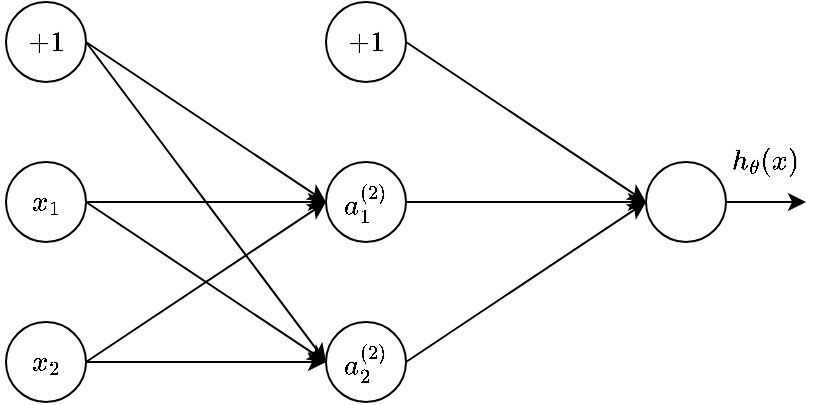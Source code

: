 <mxfile version="14.4.3" type="device"><diagram id="U7ini9oPj5Eck8PC8r7I" name="Page-1"><mxGraphModel dx="1102" dy="552" grid="1" gridSize="10" guides="1" tooltips="1" connect="1" arrows="1" fold="1" page="1" pageScale="1" pageWidth="850" pageHeight="1100" math="1" shadow="0"><root><mxCell id="0"/><mxCell id="1" parent="0"/><mxCell id="azSm0uiQtfGShxniKuDt-1" value="$$+1$$" style="ellipse;whiteSpace=wrap;html=1;aspect=fixed;" parent="1" vertex="1"><mxGeometry x="80" y="40" width="40" height="40" as="geometry"/></mxCell><mxCell id="azSm0uiQtfGShxniKuDt-2" value="$$x_1$$" style="ellipse;whiteSpace=wrap;html=1;aspect=fixed;" parent="1" vertex="1"><mxGeometry x="80" y="120" width="40" height="40" as="geometry"/></mxCell><mxCell id="azSm0uiQtfGShxniKuDt-3" value="$$x_2$$" style="ellipse;whiteSpace=wrap;html=1;aspect=fixed;" parent="1" vertex="1"><mxGeometry x="80" y="200" width="40" height="40" as="geometry"/></mxCell><mxCell id="azSm0uiQtfGShxniKuDt-9" style="edgeStyle=orthogonalEdgeStyle;rounded=0;orthogonalLoop=1;jettySize=auto;html=1;exitX=1;exitY=0.5;exitDx=0;exitDy=0;" parent="1" source="azSm0uiQtfGShxniKuDt-4" edge="1"><mxGeometry relative="1" as="geometry"><mxPoint x="480" y="140" as="targetPoint"/></mxGeometry></mxCell><mxCell id="azSm0uiQtfGShxniKuDt-4" value="" style="ellipse;whiteSpace=wrap;html=1;aspect=fixed;" parent="1" vertex="1"><mxGeometry x="400" y="120" width="40" height="40" as="geometry"/></mxCell><mxCell id="azSm0uiQtfGShxniKuDt-10" value="$$h_{\theta}(x)$$" style="text;html=1;strokeColor=none;fillColor=none;align=center;verticalAlign=middle;whiteSpace=wrap;rounded=0;" parent="1" vertex="1"><mxGeometry x="440" y="110" width="40" height="20" as="geometry"/></mxCell><mxCell id="WLc9oqguDh0ImwNnT2yq-1" value="$$+1$$" style="ellipse;whiteSpace=wrap;html=1;aspect=fixed;" vertex="1" parent="1"><mxGeometry x="240" y="40" width="40" height="40" as="geometry"/></mxCell><mxCell id="WLc9oqguDh0ImwNnT2yq-2" value="$$a^{(2)}_1$$" style="ellipse;whiteSpace=wrap;html=1;aspect=fixed;" vertex="1" parent="1"><mxGeometry x="240" y="120" width="40" height="40" as="geometry"/></mxCell><mxCell id="WLc9oqguDh0ImwNnT2yq-3" value="$$a^{(2)}&lt;br&gt;_2$$" style="ellipse;whiteSpace=wrap;html=1;aspect=fixed;" vertex="1" parent="1"><mxGeometry x="240" y="200" width="40" height="40" as="geometry"/></mxCell><mxCell id="WLc9oqguDh0ImwNnT2yq-4" value="" style="endArrow=classic;html=1;exitX=1;exitY=0.5;exitDx=0;exitDy=0;entryX=0;entryY=0.5;entryDx=0;entryDy=0;" edge="1" parent="1" source="azSm0uiQtfGShxniKuDt-1" target="WLc9oqguDh0ImwNnT2yq-2"><mxGeometry width="50" height="50" relative="1" as="geometry"><mxPoint x="400" y="300" as="sourcePoint"/><mxPoint x="450" y="250" as="targetPoint"/></mxGeometry></mxCell><mxCell id="WLc9oqguDh0ImwNnT2yq-5" value="" style="endArrow=classic;html=1;exitX=1;exitY=0.5;exitDx=0;exitDy=0;entryX=0;entryY=0.5;entryDx=0;entryDy=0;" edge="1" parent="1" source="azSm0uiQtfGShxniKuDt-2" target="WLc9oqguDh0ImwNnT2yq-2"><mxGeometry width="50" height="50" relative="1" as="geometry"><mxPoint x="130" y="70" as="sourcePoint"/><mxPoint x="250" y="150" as="targetPoint"/></mxGeometry></mxCell><mxCell id="WLc9oqguDh0ImwNnT2yq-6" value="" style="endArrow=classic;html=1;exitX=1;exitY=0.5;exitDx=0;exitDy=0;entryX=0;entryY=0.5;entryDx=0;entryDy=0;" edge="1" parent="1" source="azSm0uiQtfGShxniKuDt-3" target="WLc9oqguDh0ImwNnT2yq-2"><mxGeometry width="50" height="50" relative="1" as="geometry"><mxPoint x="140" y="80" as="sourcePoint"/><mxPoint x="260" y="160" as="targetPoint"/></mxGeometry></mxCell><mxCell id="WLc9oqguDh0ImwNnT2yq-7" value="" style="endArrow=classic;html=1;exitX=1;exitY=0.5;exitDx=0;exitDy=0;entryX=0;entryY=0.5;entryDx=0;entryDy=0;" edge="1" parent="1" source="azSm0uiQtfGShxniKuDt-1" target="WLc9oqguDh0ImwNnT2yq-3"><mxGeometry width="50" height="50" relative="1" as="geometry"><mxPoint x="150" y="90" as="sourcePoint"/><mxPoint x="270" y="170" as="targetPoint"/></mxGeometry></mxCell><mxCell id="WLc9oqguDh0ImwNnT2yq-8" value="" style="endArrow=classic;html=1;exitX=1;exitY=0.5;exitDx=0;exitDy=0;entryX=0;entryY=0.5;entryDx=0;entryDy=0;" edge="1" parent="1" source="azSm0uiQtfGShxniKuDt-2" target="WLc9oqguDh0ImwNnT2yq-3"><mxGeometry width="50" height="50" relative="1" as="geometry"><mxPoint x="160" y="100" as="sourcePoint"/><mxPoint x="280" y="180" as="targetPoint"/></mxGeometry></mxCell><mxCell id="WLc9oqguDh0ImwNnT2yq-9" value="" style="endArrow=classic;html=1;exitX=1;exitY=0.5;exitDx=0;exitDy=0;entryX=0;entryY=0.5;entryDx=0;entryDy=0;" edge="1" parent="1" source="azSm0uiQtfGShxniKuDt-3" target="WLc9oqguDh0ImwNnT2yq-3"><mxGeometry width="50" height="50" relative="1" as="geometry"><mxPoint x="170" y="110" as="sourcePoint"/><mxPoint x="290" y="190" as="targetPoint"/></mxGeometry></mxCell><mxCell id="WLc9oqguDh0ImwNnT2yq-10" value="" style="endArrow=classic;html=1;exitX=1;exitY=0.5;exitDx=0;exitDy=0;entryX=0;entryY=0.5;entryDx=0;entryDy=0;" edge="1" parent="1" source="WLc9oqguDh0ImwNnT2yq-1" target="azSm0uiQtfGShxniKuDt-4"><mxGeometry width="50" height="50" relative="1" as="geometry"><mxPoint x="180" y="120" as="sourcePoint"/><mxPoint x="300" y="200" as="targetPoint"/></mxGeometry></mxCell><mxCell id="WLc9oqguDh0ImwNnT2yq-11" value="" style="endArrow=classic;html=1;exitX=1;exitY=0.5;exitDx=0;exitDy=0;entryX=0;entryY=0.5;entryDx=0;entryDy=0;" edge="1" parent="1" source="WLc9oqguDh0ImwNnT2yq-2" target="azSm0uiQtfGShxniKuDt-4"><mxGeometry width="50" height="50" relative="1" as="geometry"><mxPoint x="190" y="130" as="sourcePoint"/><mxPoint x="310" y="210" as="targetPoint"/></mxGeometry></mxCell><mxCell id="WLc9oqguDh0ImwNnT2yq-12" value="" style="endArrow=classic;html=1;exitX=1;exitY=0.5;exitDx=0;exitDy=0;entryX=0;entryY=0.5;entryDx=0;entryDy=0;" edge="1" parent="1" source="WLc9oqguDh0ImwNnT2yq-3" target="azSm0uiQtfGShxniKuDt-4"><mxGeometry width="50" height="50" relative="1" as="geometry"><mxPoint x="200" y="140" as="sourcePoint"/><mxPoint x="320" y="220" as="targetPoint"/></mxGeometry></mxCell></root></mxGraphModel></diagram></mxfile>